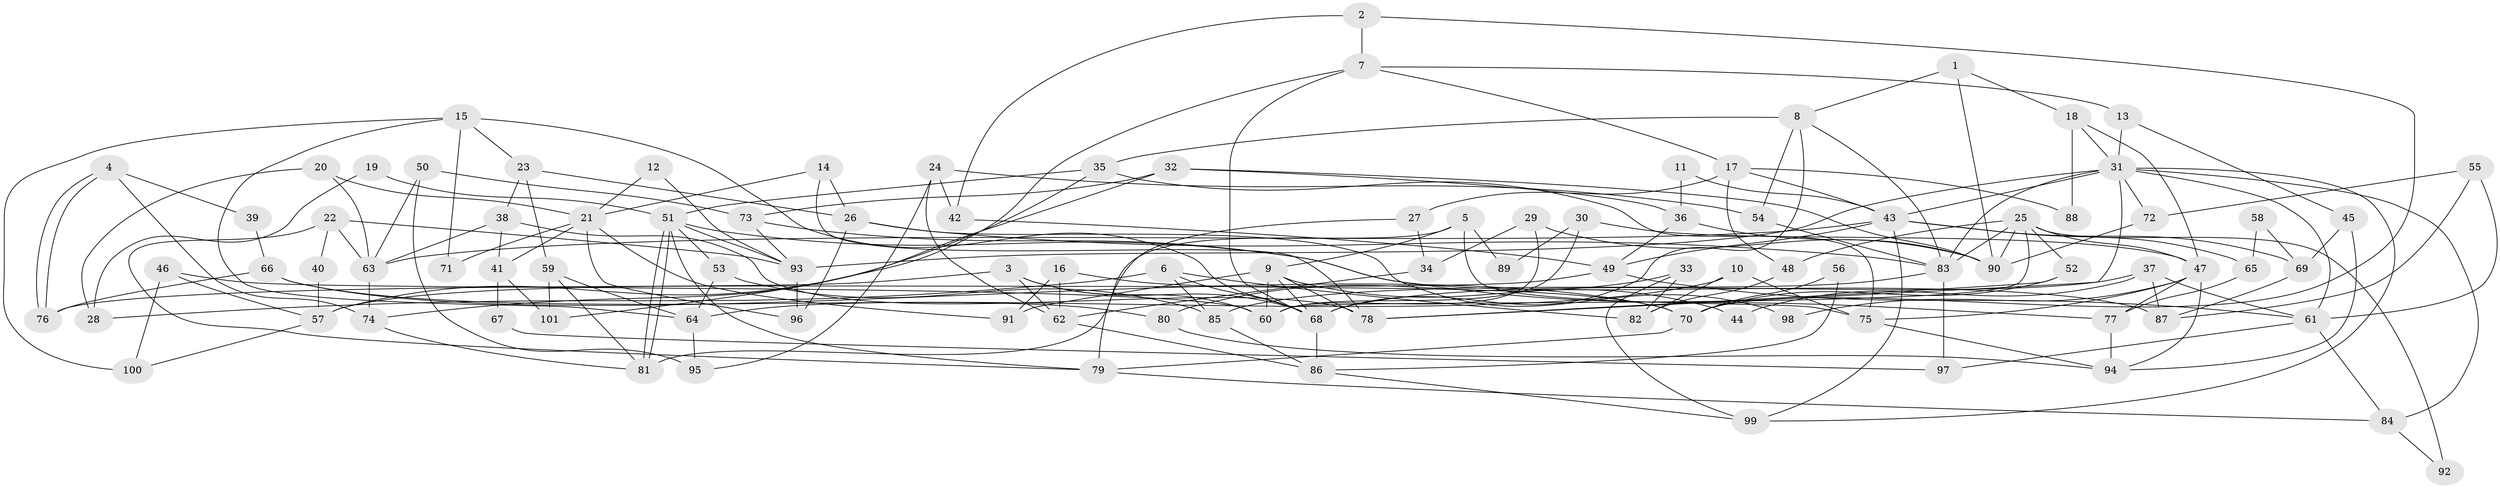 // Generated by graph-tools (version 1.1) at 2025/02/03/09/25 03:02:02]
// undirected, 101 vertices, 202 edges
graph export_dot {
graph [start="1"]
  node [color=gray90,style=filled];
  1;
  2;
  3;
  4;
  5;
  6;
  7;
  8;
  9;
  10;
  11;
  12;
  13;
  14;
  15;
  16;
  17;
  18;
  19;
  20;
  21;
  22;
  23;
  24;
  25;
  26;
  27;
  28;
  29;
  30;
  31;
  32;
  33;
  34;
  35;
  36;
  37;
  38;
  39;
  40;
  41;
  42;
  43;
  44;
  45;
  46;
  47;
  48;
  49;
  50;
  51;
  52;
  53;
  54;
  55;
  56;
  57;
  58;
  59;
  60;
  61;
  62;
  63;
  64;
  65;
  66;
  67;
  68;
  69;
  70;
  71;
  72;
  73;
  74;
  75;
  76;
  77;
  78;
  79;
  80;
  81;
  82;
  83;
  84;
  85;
  86;
  87;
  88;
  89;
  90;
  91;
  92;
  93;
  94;
  95;
  96;
  97;
  98;
  99;
  100;
  101;
  1 -- 8;
  1 -- 90;
  1 -- 18;
  2 -- 70;
  2 -- 7;
  2 -- 42;
  3 -- 68;
  3 -- 60;
  3 -- 57;
  3 -- 62;
  4 -- 74;
  4 -- 76;
  4 -- 76;
  4 -- 39;
  5 -- 75;
  5 -- 9;
  5 -- 81;
  5 -- 89;
  6 -- 68;
  6 -- 85;
  6 -- 28;
  6 -- 82;
  7 -- 13;
  7 -- 17;
  7 -- 68;
  7 -- 101;
  8 -- 35;
  8 -- 68;
  8 -- 54;
  8 -- 83;
  9 -- 60;
  9 -- 78;
  9 -- 44;
  9 -- 68;
  9 -- 91;
  10 -- 64;
  10 -- 75;
  10 -- 82;
  11 -- 43;
  11 -- 36;
  12 -- 93;
  12 -- 21;
  13 -- 31;
  13 -- 45;
  14 -- 78;
  14 -- 26;
  14 -- 21;
  15 -- 68;
  15 -- 64;
  15 -- 23;
  15 -- 71;
  15 -- 100;
  16 -- 62;
  16 -- 91;
  16 -- 70;
  17 -- 48;
  17 -- 43;
  17 -- 27;
  17 -- 88;
  18 -- 47;
  18 -- 31;
  18 -- 88;
  19 -- 51;
  19 -- 28;
  20 -- 21;
  20 -- 63;
  20 -- 28;
  21 -- 96;
  21 -- 41;
  21 -- 71;
  21 -- 91;
  22 -- 93;
  22 -- 79;
  22 -- 40;
  22 -- 63;
  23 -- 59;
  23 -- 26;
  23 -- 38;
  24 -- 54;
  24 -- 42;
  24 -- 62;
  24 -- 95;
  25 -- 83;
  25 -- 47;
  25 -- 48;
  25 -- 52;
  25 -- 60;
  25 -- 90;
  25 -- 92;
  26 -- 83;
  26 -- 96;
  26 -- 98;
  27 -- 79;
  27 -- 34;
  29 -- 34;
  29 -- 60;
  29 -- 90;
  30 -- 47;
  30 -- 60;
  30 -- 89;
  31 -- 83;
  31 -- 43;
  31 -- 61;
  31 -- 72;
  31 -- 78;
  31 -- 84;
  31 -- 93;
  31 -- 99;
  32 -- 90;
  32 -- 36;
  32 -- 57;
  32 -- 73;
  33 -- 82;
  33 -- 99;
  33 -- 80;
  34 -- 62;
  35 -- 74;
  35 -- 51;
  35 -- 75;
  36 -- 90;
  36 -- 49;
  37 -- 68;
  37 -- 87;
  37 -- 44;
  37 -- 61;
  38 -- 63;
  38 -- 41;
  38 -- 78;
  39 -- 66;
  40 -- 57;
  41 -- 67;
  41 -- 101;
  42 -- 49;
  43 -- 99;
  43 -- 49;
  43 -- 63;
  43 -- 65;
  43 -- 69;
  45 -- 69;
  45 -- 94;
  46 -- 100;
  46 -- 57;
  46 -- 60;
  47 -- 77;
  47 -- 94;
  47 -- 75;
  47 -- 98;
  48 -- 82;
  49 -- 61;
  49 -- 76;
  50 -- 63;
  50 -- 73;
  50 -- 95;
  51 -- 79;
  51 -- 81;
  51 -- 81;
  51 -- 53;
  51 -- 87;
  51 -- 93;
  52 -- 78;
  52 -- 70;
  53 -- 64;
  53 -- 85;
  54 -- 83;
  55 -- 72;
  55 -- 61;
  55 -- 87;
  56 -- 70;
  56 -- 86;
  57 -- 100;
  58 -- 69;
  58 -- 65;
  59 -- 81;
  59 -- 101;
  59 -- 64;
  61 -- 84;
  61 -- 97;
  62 -- 86;
  63 -- 74;
  64 -- 95;
  65 -- 77;
  66 -- 76;
  66 -- 70;
  66 -- 80;
  67 -- 97;
  68 -- 86;
  69 -- 87;
  70 -- 79;
  72 -- 90;
  73 -- 93;
  73 -- 77;
  74 -- 81;
  75 -- 94;
  77 -- 94;
  79 -- 84;
  80 -- 94;
  83 -- 85;
  83 -- 97;
  84 -- 92;
  85 -- 86;
  86 -- 99;
  93 -- 96;
}
